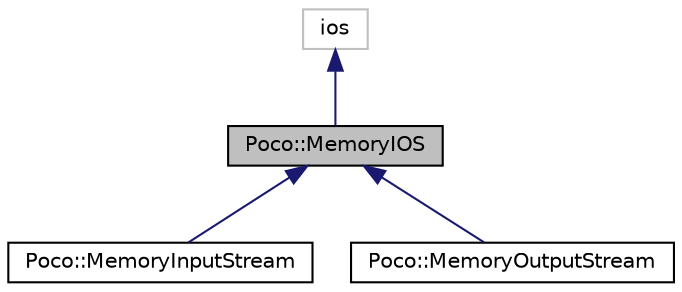 digraph "Poco::MemoryIOS"
{
 // LATEX_PDF_SIZE
  edge [fontname="Helvetica",fontsize="10",labelfontname="Helvetica",labelfontsize="10"];
  node [fontname="Helvetica",fontsize="10",shape=record];
  Node1 [label="Poco::MemoryIOS",height=0.2,width=0.4,color="black", fillcolor="grey75", style="filled", fontcolor="black",tooltip=" "];
  Node2 -> Node1 [dir="back",color="midnightblue",fontsize="10",style="solid"];
  Node2 [label="ios",height=0.2,width=0.4,color="grey75", fillcolor="white", style="filled",tooltip=" "];
  Node1 -> Node3 [dir="back",color="midnightblue",fontsize="10",style="solid"];
  Node3 [label="Poco::MemoryInputStream",height=0.2,width=0.4,color="black", fillcolor="white", style="filled",URL="$classPoco_1_1MemoryInputStream.html",tooltip="An input stream for reading from a memory area."];
  Node1 -> Node4 [dir="back",color="midnightblue",fontsize="10",style="solid"];
  Node4 [label="Poco::MemoryOutputStream",height=0.2,width=0.4,color="black", fillcolor="white", style="filled",URL="$classPoco_1_1MemoryOutputStream.html",tooltip="An input stream for reading from a memory area."];
}
